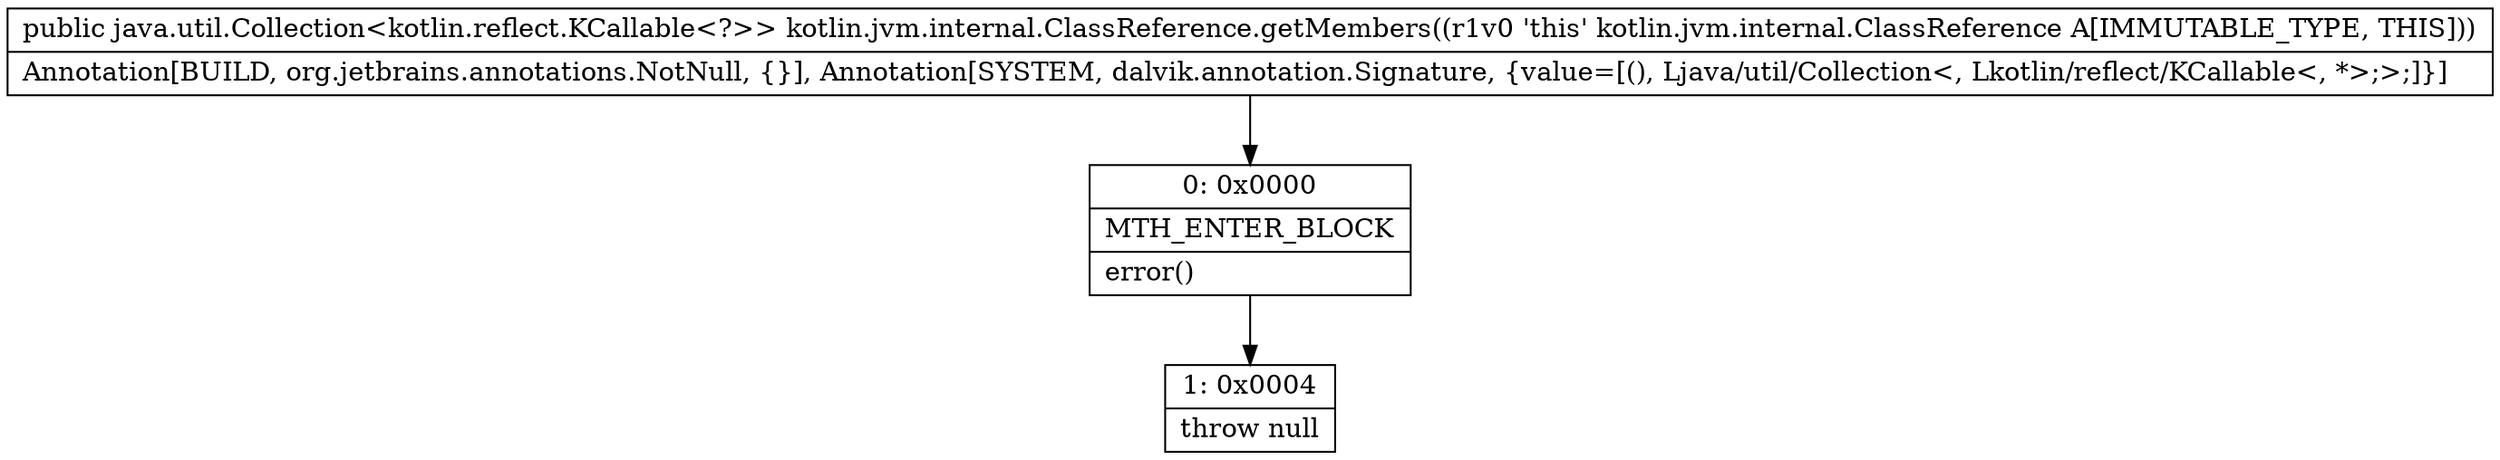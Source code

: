 digraph "CFG forkotlin.jvm.internal.ClassReference.getMembers()Ljava\/util\/Collection;" {
Node_0 [shape=record,label="{0\:\ 0x0000|MTH_ENTER_BLOCK\l|error()\l}"];
Node_1 [shape=record,label="{1\:\ 0x0004|throw null\l}"];
MethodNode[shape=record,label="{public java.util.Collection\<kotlin.reflect.KCallable\<?\>\> kotlin.jvm.internal.ClassReference.getMembers((r1v0 'this' kotlin.jvm.internal.ClassReference A[IMMUTABLE_TYPE, THIS]))  | Annotation[BUILD, org.jetbrains.annotations.NotNull, \{\}], Annotation[SYSTEM, dalvik.annotation.Signature, \{value=[(), Ljava\/util\/Collection\<, Lkotlin\/reflect\/KCallable\<, *\>;\>;]\}]\l}"];
MethodNode -> Node_0;
Node_0 -> Node_1;
}

